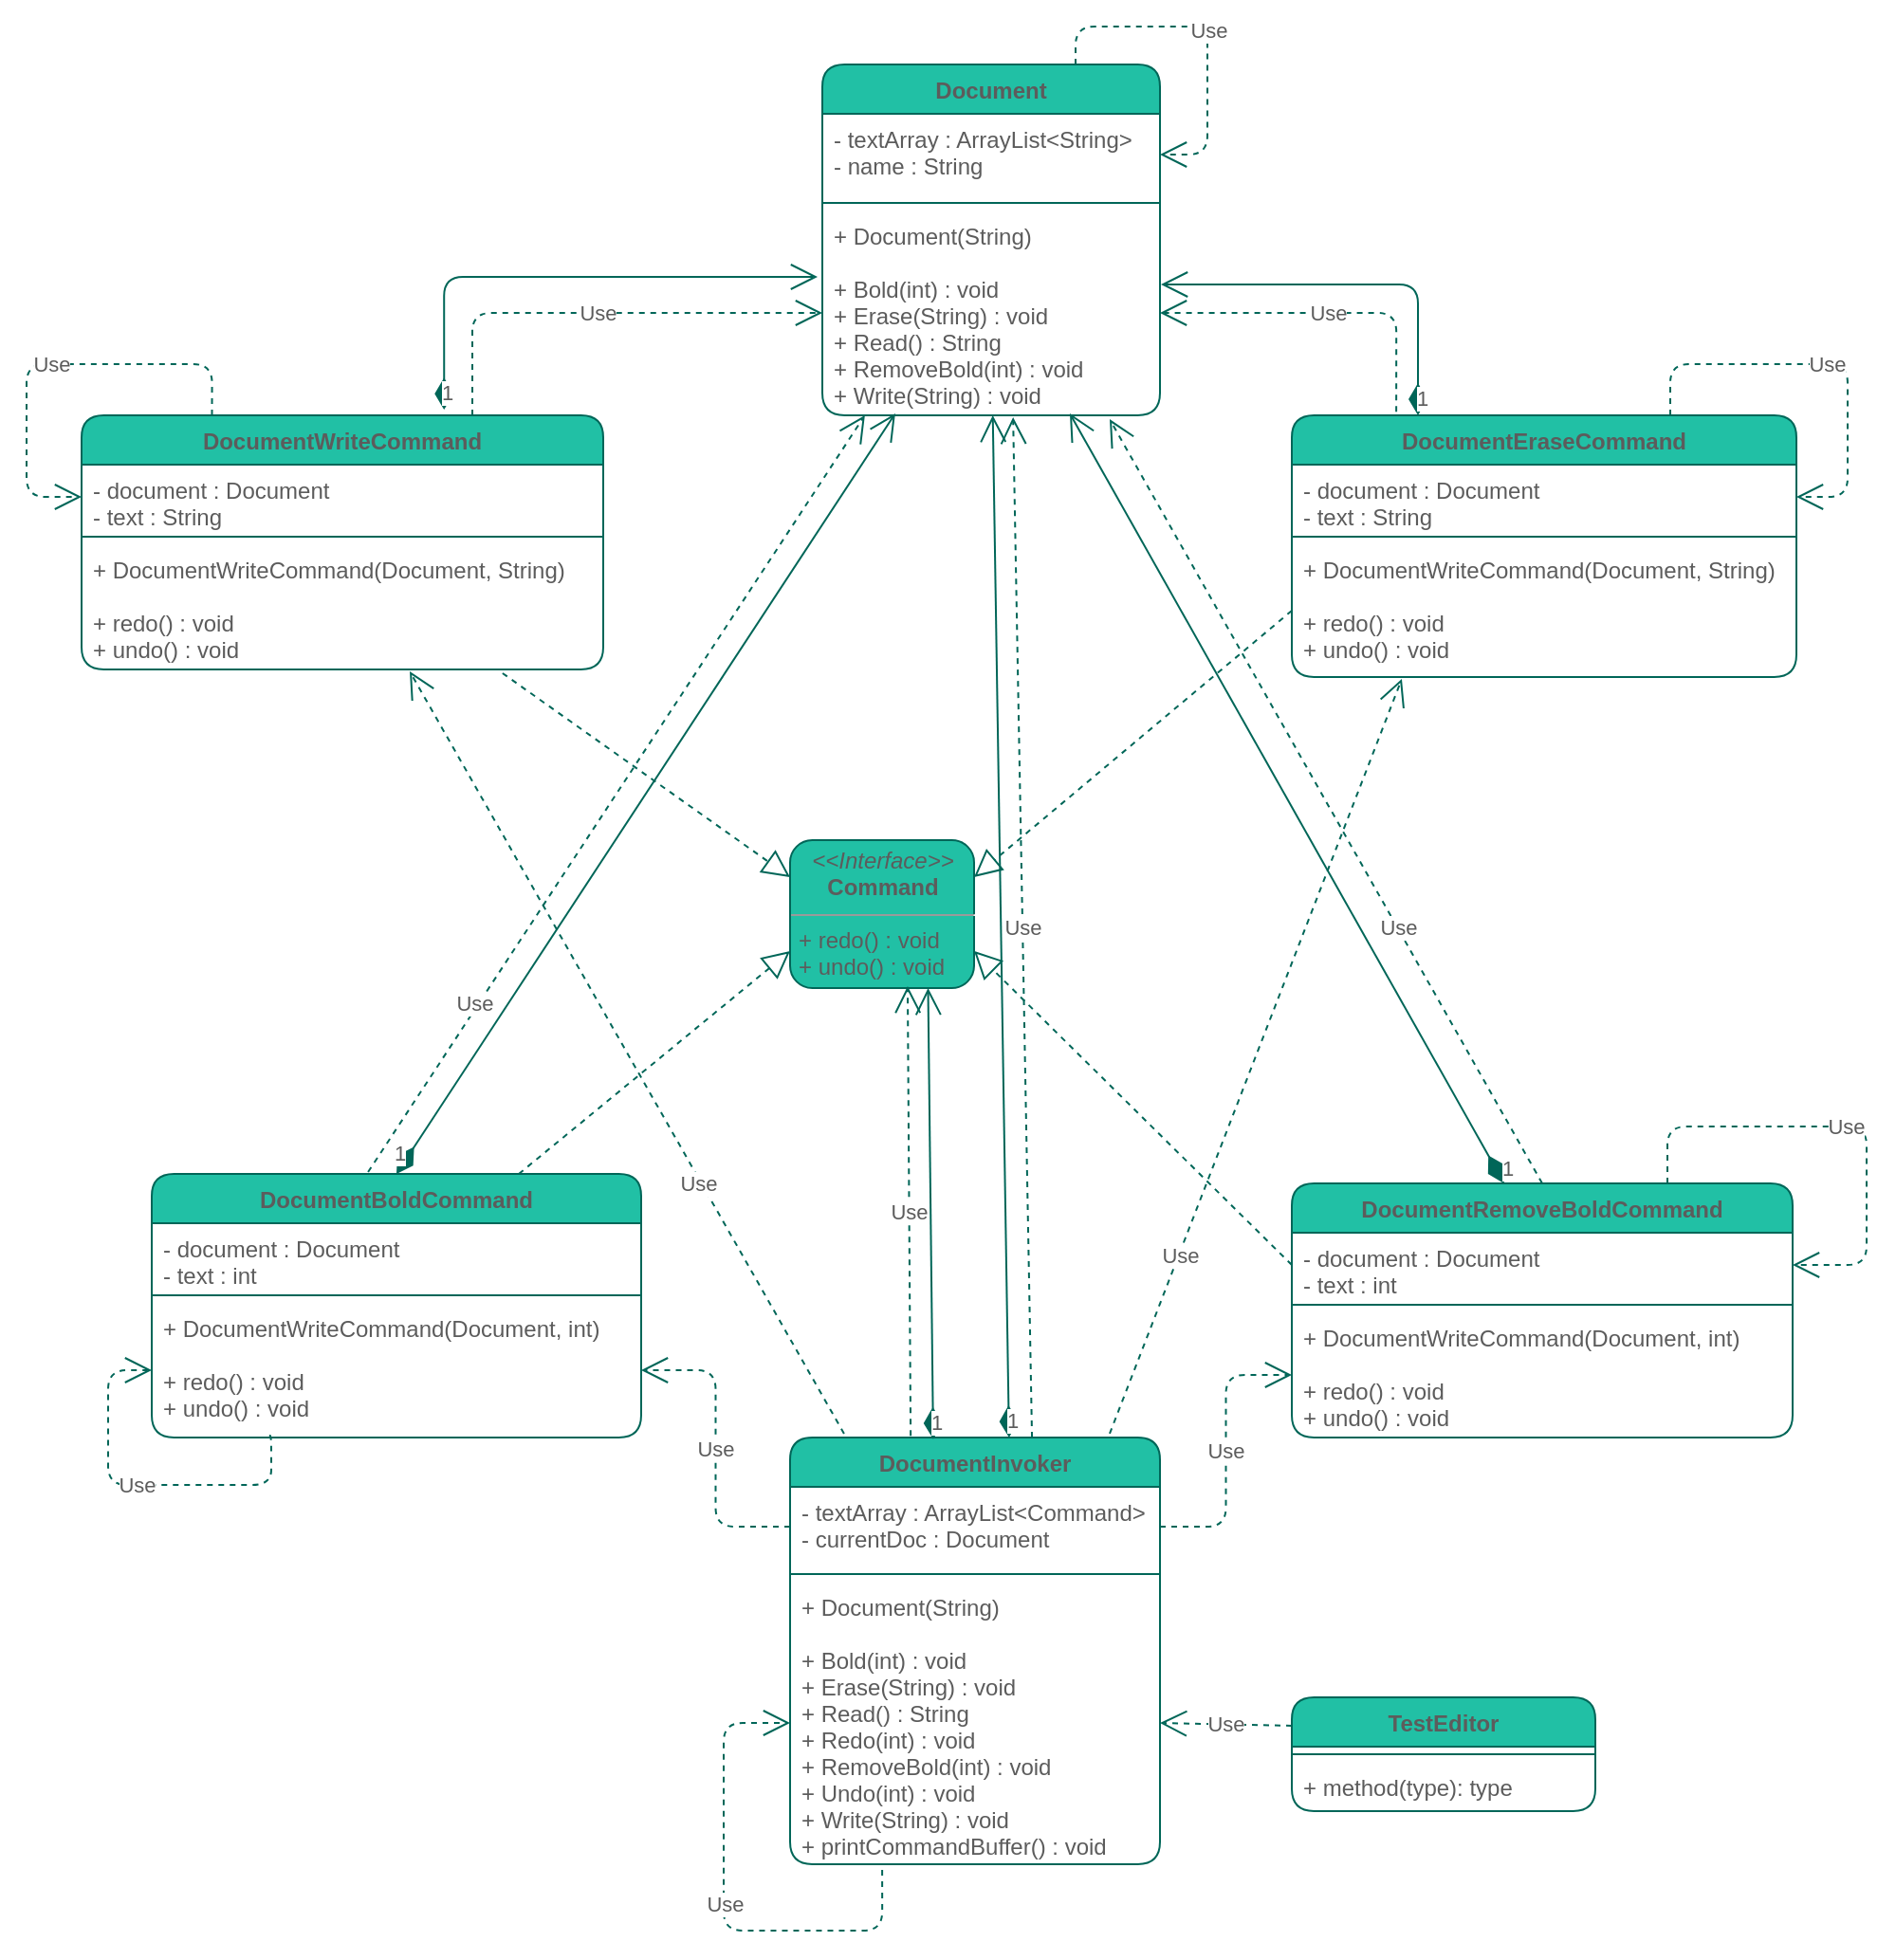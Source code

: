 <mxfile version="14.6.13" type="device"><diagram id="kg4ZI9-DV3-5GQYL5mLV" name="Page-1"><mxGraphModel dx="1956" dy="1928" grid="0" gridSize="10" guides="1" tooltips="1" connect="1" arrows="1" fold="1" page="1" pageScale="1" pageWidth="850" pageHeight="1100" math="0" shadow="0"><root><mxCell id="0"/><mxCell id="1" parent="0"/><mxCell id="V8dzh5MK0UyZBTqJQ3cB-5" value="DocumentBoldCommand" style="swimlane;fontStyle=1;align=center;verticalAlign=top;childLayout=stackLayout;horizontal=1;startSize=26;horizontalStack=0;resizeParent=1;resizeParentMax=0;resizeLast=0;collapsible=1;marginBottom=0;fillColor=#21C0A5;strokeColor=#006658;fontColor=#5C5C5C;rounded=1;" vertex="1" parent="1"><mxGeometry x="-22" y="606" width="258" height="139" as="geometry"><mxRectangle x="80" y="420" width="171" height="26" as="alternateBounds"/></mxGeometry></mxCell><mxCell id="V8dzh5MK0UyZBTqJQ3cB-6" value="- document : Document&#10;- text : int" style="text;strokeColor=none;fillColor=none;align=left;verticalAlign=top;spacingLeft=4;spacingRight=4;overflow=hidden;rotatable=0;points=[[0,0.5],[1,0.5]];portConstraint=eastwest;fontColor=#5C5C5C;rounded=1;" vertex="1" parent="V8dzh5MK0UyZBTqJQ3cB-5"><mxGeometry y="26" width="258" height="34" as="geometry"/></mxCell><mxCell id="V8dzh5MK0UyZBTqJQ3cB-7" value="" style="line;strokeWidth=1;fillColor=none;align=left;verticalAlign=middle;spacingTop=-1;spacingLeft=3;spacingRight=3;rotatable=0;labelPosition=right;points=[];portConstraint=eastwest;strokeColor=#006658;fontColor=#5C5C5C;rounded=1;" vertex="1" parent="V8dzh5MK0UyZBTqJQ3cB-5"><mxGeometry y="60" width="258" height="8" as="geometry"/></mxCell><mxCell id="V8dzh5MK0UyZBTqJQ3cB-8" value="+ DocumentWriteCommand(Document, int)&#10;&#10;+ redo() : void&#10;+ undo() : void" style="text;strokeColor=none;fillColor=none;align=left;verticalAlign=top;spacingLeft=4;spacingRight=4;overflow=hidden;rotatable=0;points=[[0,0.5],[1,0.5]];portConstraint=eastwest;fontColor=#5C5C5C;rounded=1;" vertex="1" parent="V8dzh5MK0UyZBTqJQ3cB-5"><mxGeometry y="68" width="258" height="71" as="geometry"/></mxCell><mxCell id="V8dzh5MK0UyZBTqJQ3cB-65" value="Use" style="endArrow=open;endSize=12;dashed=1;html=1;entryX=0;entryY=0.5;entryDx=0;entryDy=0;edgeStyle=orthogonalEdgeStyle;exitX=0.24;exitY=0.986;exitDx=0;exitDy=0;exitPerimeter=0;strokeColor=#006658;fontColor=#5C5C5C;" edge="1" parent="V8dzh5MK0UyZBTqJQ3cB-5" source="V8dzh5MK0UyZBTqJQ3cB-8" target="V8dzh5MK0UyZBTqJQ3cB-8"><mxGeometry width="160" relative="1" as="geometry"><mxPoint x="63" y="212" as="sourcePoint"/><mxPoint x="247" y="-518" as="targetPoint"/><Array as="points"><mxPoint x="63" y="138"/><mxPoint x="63" y="164"/><mxPoint x="-23" y="164"/><mxPoint x="-23" y="104"/></Array></mxGeometry></mxCell><mxCell id="V8dzh5MK0UyZBTqJQ3cB-9" value="DocumentInvoker" style="swimlane;fontStyle=1;align=center;verticalAlign=top;childLayout=stackLayout;horizontal=1;startSize=26;horizontalStack=0;resizeParent=1;resizeParentMax=0;resizeLast=0;collapsible=1;marginBottom=0;fillColor=#21C0A5;strokeColor=#006658;fontColor=#5C5C5C;rounded=1;" vertex="1" parent="1"><mxGeometry x="314.5" y="745" width="195" height="225" as="geometry"/></mxCell><mxCell id="V8dzh5MK0UyZBTqJQ3cB-10" value="- textArray : ArrayList&lt;Command&gt;&#10;- currentDoc : Document" style="text;strokeColor=none;fillColor=none;align=left;verticalAlign=top;spacingLeft=4;spacingRight=4;overflow=hidden;rotatable=0;points=[[0,0.5],[1,0.5]];portConstraint=eastwest;fontColor=#5C5C5C;rounded=1;" vertex="1" parent="V8dzh5MK0UyZBTqJQ3cB-9"><mxGeometry y="26" width="195" height="42" as="geometry"/></mxCell><mxCell id="V8dzh5MK0UyZBTqJQ3cB-11" value="" style="line;strokeWidth=1;fillColor=none;align=left;verticalAlign=middle;spacingTop=-1;spacingLeft=3;spacingRight=3;rotatable=0;labelPosition=right;points=[];portConstraint=eastwest;strokeColor=#006658;fontColor=#5C5C5C;rounded=1;" vertex="1" parent="V8dzh5MK0UyZBTqJQ3cB-9"><mxGeometry y="68" width="195" height="8" as="geometry"/></mxCell><mxCell id="V8dzh5MK0UyZBTqJQ3cB-12" value="+ Document(String)&#10;&#10;+ Bold(int) : void&#10;+ Erase(String) : void&#10;+ Read() : String&#10;+ Redo(int) : void&#10;+ RemoveBold(int) : void&#10;+ Undo(int) : void&#10;+ Write(String) : void&#10;+ printCommandBuffer() : void" style="text;strokeColor=none;fillColor=none;align=left;verticalAlign=top;spacingLeft=4;spacingRight=4;overflow=hidden;rotatable=0;points=[[0,0.5],[1,0.5]];portConstraint=eastwest;fontColor=#5C5C5C;rounded=1;" vertex="1" parent="V8dzh5MK0UyZBTqJQ3cB-9"><mxGeometry y="76" width="195" height="149" as="geometry"/></mxCell><mxCell id="V8dzh5MK0UyZBTqJQ3cB-67" value="Use" style="endArrow=open;endSize=12;dashed=1;html=1;entryX=0;entryY=0.5;entryDx=0;entryDy=0;edgeStyle=orthogonalEdgeStyle;exitX=0.249;exitY=1.02;exitDx=0;exitDy=0;exitPerimeter=0;strokeColor=#006658;fontColor=#5C5C5C;" edge="1" parent="V8dzh5MK0UyZBTqJQ3cB-9" source="V8dzh5MK0UyZBTqJQ3cB-12" target="V8dzh5MK0UyZBTqJQ3cB-12"><mxGeometry width="160" relative="1" as="geometry"><mxPoint x="20.5" y="277" as="sourcePoint"/><mxPoint x="-178.5" y="277" as="targetPoint"/><Array as="points"><mxPoint x="49" y="260"/><mxPoint x="-35" y="260"/><mxPoint x="-35" y="151"/></Array></mxGeometry></mxCell><mxCell id="V8dzh5MK0UyZBTqJQ3cB-13" value="DocumentRemoveBoldCommand" style="swimlane;fontStyle=1;align=center;verticalAlign=top;childLayout=stackLayout;horizontal=1;startSize=26;horizontalStack=0;resizeParent=1;resizeParentMax=0;resizeLast=0;collapsible=1;marginBottom=0;fillColor=#21C0A5;strokeColor=#006658;fontColor=#5C5C5C;rounded=1;" vertex="1" parent="1"><mxGeometry x="579" y="611" width="264" height="134" as="geometry"/></mxCell><mxCell id="V8dzh5MK0UyZBTqJQ3cB-14" value="- document : Document&#10;- text : int" style="text;strokeColor=none;fillColor=none;align=left;verticalAlign=top;spacingLeft=4;spacingRight=4;overflow=hidden;rotatable=0;points=[[0,0.5],[1,0.5]];portConstraint=eastwest;fontColor=#5C5C5C;rounded=1;" vertex="1" parent="V8dzh5MK0UyZBTqJQ3cB-13"><mxGeometry y="26" width="264" height="34" as="geometry"/></mxCell><mxCell id="V8dzh5MK0UyZBTqJQ3cB-15" value="" style="line;strokeWidth=1;fillColor=none;align=left;verticalAlign=middle;spacingTop=-1;spacingLeft=3;spacingRight=3;rotatable=0;labelPosition=right;points=[];portConstraint=eastwest;strokeColor=#006658;fontColor=#5C5C5C;rounded=1;" vertex="1" parent="V8dzh5MK0UyZBTqJQ3cB-13"><mxGeometry y="60" width="264" height="8" as="geometry"/></mxCell><mxCell id="V8dzh5MK0UyZBTqJQ3cB-16" value="+ DocumentWriteCommand(Document, int)&#10;&#10;+ redo() : void&#10;+ undo() : void" style="text;strokeColor=none;fillColor=none;align=left;verticalAlign=top;spacingLeft=4;spacingRight=4;overflow=hidden;rotatable=0;points=[[0,0.5],[1,0.5]];portConstraint=eastwest;fontColor=#5C5C5C;rounded=1;" vertex="1" parent="V8dzh5MK0UyZBTqJQ3cB-13"><mxGeometry y="68" width="264" height="66" as="geometry"/></mxCell><mxCell id="V8dzh5MK0UyZBTqJQ3cB-62" value="Use" style="endArrow=open;endSize=12;dashed=1;html=1;exitX=0.75;exitY=0;exitDx=0;exitDy=0;entryX=1;entryY=0.5;entryDx=0;entryDy=0;edgeStyle=orthogonalEdgeStyle;strokeColor=#006658;fontColor=#5C5C5C;" edge="1" parent="V8dzh5MK0UyZBTqJQ3cB-13" source="V8dzh5MK0UyZBTqJQ3cB-13" target="V8dzh5MK0UyZBTqJQ3cB-14"><mxGeometry width="160" relative="1" as="geometry"><mxPoint x="99" y="-143" as="sourcePoint"/><mxPoint x="259" y="-143" as="targetPoint"/><Array as="points"><mxPoint x="198" y="-30"/><mxPoint x="303" y="-30"/><mxPoint x="303" y="43"/></Array></mxGeometry></mxCell><mxCell id="V8dzh5MK0UyZBTqJQ3cB-17" value="DocumentEraseCommand" style="swimlane;fontStyle=1;align=center;verticalAlign=top;childLayout=stackLayout;horizontal=1;startSize=26;horizontalStack=0;resizeParent=1;resizeParentMax=0;resizeLast=0;collapsible=1;marginBottom=0;fillColor=#21C0A5;strokeColor=#006658;fontColor=#5C5C5C;rounded=1;" vertex="1" parent="1"><mxGeometry x="579" y="206" width="266" height="138" as="geometry"/></mxCell><mxCell id="V8dzh5MK0UyZBTqJQ3cB-18" value="- document : Document&#10;- text : String" style="text;strokeColor=none;fillColor=none;align=left;verticalAlign=top;spacingLeft=4;spacingRight=4;overflow=hidden;rotatable=0;points=[[0,0.5],[1,0.5]];portConstraint=eastwest;fontColor=#5C5C5C;rounded=1;" vertex="1" parent="V8dzh5MK0UyZBTqJQ3cB-17"><mxGeometry y="26" width="266" height="34" as="geometry"/></mxCell><mxCell id="V8dzh5MK0UyZBTqJQ3cB-19" value="" style="line;strokeWidth=1;fillColor=none;align=left;verticalAlign=middle;spacingTop=-1;spacingLeft=3;spacingRight=3;rotatable=0;labelPosition=right;points=[];portConstraint=eastwest;strokeColor=#006658;fontColor=#5C5C5C;rounded=1;" vertex="1" parent="V8dzh5MK0UyZBTqJQ3cB-17"><mxGeometry y="60" width="266" height="8" as="geometry"/></mxCell><mxCell id="V8dzh5MK0UyZBTqJQ3cB-20" value="+ DocumentWriteCommand(Document, String)&#10;&#10;+ redo() : void&#10;+ undo() : void" style="text;strokeColor=none;fillColor=none;align=left;verticalAlign=top;spacingLeft=4;spacingRight=4;overflow=hidden;rotatable=0;points=[[0,0.5],[1,0.5]];portConstraint=eastwest;fontColor=#5C5C5C;rounded=1;" vertex="1" parent="V8dzh5MK0UyZBTqJQ3cB-17"><mxGeometry y="68" width="266" height="70" as="geometry"/></mxCell><mxCell id="V8dzh5MK0UyZBTqJQ3cB-63" value="Use" style="endArrow=open;endSize=12;dashed=1;html=1;exitX=0.75;exitY=0;exitDx=0;exitDy=0;entryX=1;entryY=0.5;entryDx=0;entryDy=0;edgeStyle=orthogonalEdgeStyle;strokeColor=#006658;fontColor=#5C5C5C;" edge="1" parent="V8dzh5MK0UyZBTqJQ3cB-17" source="V8dzh5MK0UyZBTqJQ3cB-17" target="V8dzh5MK0UyZBTqJQ3cB-18"><mxGeometry width="160" relative="1" as="geometry"><mxPoint x="-534" y="-138" as="sourcePoint"/><mxPoint x="-374" y="-138" as="targetPoint"/><Array as="points"><mxPoint x="200" y="-27"/><mxPoint x="293" y="-27"/><mxPoint x="293" y="43"/></Array></mxGeometry></mxCell><mxCell id="V8dzh5MK0UyZBTqJQ3cB-25" value="DocumentWriteCommand" style="swimlane;fontStyle=1;align=center;verticalAlign=top;childLayout=stackLayout;horizontal=1;startSize=26;horizontalStack=0;resizeParent=1;resizeParentMax=0;resizeLast=0;collapsible=1;marginBottom=0;fillColor=#21C0A5;strokeColor=#006658;fontColor=#5C5C5C;rounded=1;" vertex="1" parent="1"><mxGeometry x="-59" y="206" width="275" height="134" as="geometry"/></mxCell><mxCell id="V8dzh5MK0UyZBTqJQ3cB-26" value="- document : Document&#10;- text : String" style="text;strokeColor=none;fillColor=none;align=left;verticalAlign=top;spacingLeft=4;spacingRight=4;overflow=hidden;rotatable=0;points=[[0,0.5],[1,0.5]];portConstraint=eastwest;fontColor=#5C5C5C;rounded=1;" vertex="1" parent="V8dzh5MK0UyZBTqJQ3cB-25"><mxGeometry y="26" width="275" height="34" as="geometry"/></mxCell><mxCell id="V8dzh5MK0UyZBTqJQ3cB-27" value="" style="line;strokeWidth=1;fillColor=none;align=left;verticalAlign=middle;spacingTop=-1;spacingLeft=3;spacingRight=3;rotatable=0;labelPosition=right;points=[];portConstraint=eastwest;strokeColor=#006658;fontColor=#5C5C5C;rounded=1;" vertex="1" parent="V8dzh5MK0UyZBTqJQ3cB-25"><mxGeometry y="60" width="275" height="8" as="geometry"/></mxCell><mxCell id="V8dzh5MK0UyZBTqJQ3cB-28" value="+ DocumentWriteCommand(Document, String)&#10;&#10;+ redo() : void&#10;+ undo() : void" style="text;strokeColor=none;fillColor=none;align=left;verticalAlign=top;spacingLeft=4;spacingRight=4;overflow=hidden;rotatable=0;points=[[0,0.5],[1,0.5]];portConstraint=eastwest;fontColor=#5C5C5C;rounded=1;" vertex="1" parent="V8dzh5MK0UyZBTqJQ3cB-25"><mxGeometry y="68" width="275" height="66" as="geometry"/></mxCell><mxCell id="V8dzh5MK0UyZBTqJQ3cB-66" value="Use" style="endArrow=open;endSize=12;dashed=1;html=1;exitX=0.25;exitY=0;exitDx=0;exitDy=0;entryX=0;entryY=0.5;entryDx=0;entryDy=0;edgeStyle=orthogonalEdgeStyle;strokeColor=#006658;fontColor=#5C5C5C;" edge="1" parent="V8dzh5MK0UyZBTqJQ3cB-25" source="V8dzh5MK0UyZBTqJQ3cB-25" target="V8dzh5MK0UyZBTqJQ3cB-26"><mxGeometry width="160" relative="1" as="geometry"><mxPoint x="134" y="-108" as="sourcePoint"/><mxPoint x="294" y="-108" as="targetPoint"/><Array as="points"><mxPoint x="69" y="-27"/><mxPoint x="-29" y="-27"/><mxPoint x="-29" y="43"/></Array></mxGeometry></mxCell><mxCell id="V8dzh5MK0UyZBTqJQ3cB-29" value="Document" style="swimlane;fontStyle=1;align=center;verticalAlign=top;childLayout=stackLayout;horizontal=1;startSize=26;horizontalStack=0;resizeParent=1;resizeParentMax=0;resizeLast=0;collapsible=1;marginBottom=0;fillColor=#21C0A5;strokeColor=#006658;fontColor=#5C5C5C;rounded=1;" vertex="1" parent="1"><mxGeometry x="331.5" y="21" width="178" height="185" as="geometry"/></mxCell><mxCell id="V8dzh5MK0UyZBTqJQ3cB-30" value="- textArray : ArrayList&lt;String&gt;&#10;- name : String" style="text;strokeColor=none;fillColor=none;align=left;verticalAlign=top;spacingLeft=4;spacingRight=4;overflow=hidden;rotatable=0;points=[[0,0.5],[1,0.5]];portConstraint=eastwest;fontColor=#5C5C5C;rounded=1;" vertex="1" parent="V8dzh5MK0UyZBTqJQ3cB-29"><mxGeometry y="26" width="178" height="43" as="geometry"/></mxCell><mxCell id="V8dzh5MK0UyZBTqJQ3cB-31" value="" style="line;strokeWidth=1;fillColor=none;align=left;verticalAlign=middle;spacingTop=-1;spacingLeft=3;spacingRight=3;rotatable=0;labelPosition=right;points=[];portConstraint=eastwest;strokeColor=#006658;fontColor=#5C5C5C;rounded=1;" vertex="1" parent="V8dzh5MK0UyZBTqJQ3cB-29"><mxGeometry y="69" width="178" height="8" as="geometry"/></mxCell><mxCell id="V8dzh5MK0UyZBTqJQ3cB-32" value="+ Document(String)&#10;&#10;+ Bold(int) : void&#10;+ Erase(String) : void&#10;+ Read() : String&#10;+ RemoveBold(int) : void&#10;+ Write(String) : void" style="text;strokeColor=none;fillColor=none;align=left;verticalAlign=top;spacingLeft=4;spacingRight=4;overflow=hidden;rotatable=0;points=[[0,0.5],[1,0.5]];portConstraint=eastwest;fontColor=#5C5C5C;rounded=1;" vertex="1" parent="V8dzh5MK0UyZBTqJQ3cB-29"><mxGeometry y="77" width="178" height="108" as="geometry"/></mxCell><mxCell id="V8dzh5MK0UyZBTqJQ3cB-64" value="Use" style="endArrow=open;endSize=12;dashed=1;html=1;exitX=0.75;exitY=0;exitDx=0;exitDy=0;entryX=1;entryY=0.5;entryDx=0;entryDy=0;edgeStyle=orthogonalEdgeStyle;strokeColor=#006658;fontColor=#5C5C5C;" edge="1" parent="V8dzh5MK0UyZBTqJQ3cB-29" source="V8dzh5MK0UyZBTqJQ3cB-29" target="V8dzh5MK0UyZBTqJQ3cB-30"><mxGeometry width="160" relative="1" as="geometry"><mxPoint x="-276.5" y="57" as="sourcePoint"/><mxPoint x="-116.5" y="57" as="targetPoint"/><Array as="points"><mxPoint x="134" y="-20"/><mxPoint x="203" y="-20"/><mxPoint x="203" y="48"/></Array></mxGeometry></mxCell><mxCell id="V8dzh5MK0UyZBTqJQ3cB-33" value="TestEditor" style="swimlane;fontStyle=1;align=center;verticalAlign=top;childLayout=stackLayout;horizontal=1;startSize=26;horizontalStack=0;resizeParent=1;resizeParentMax=0;resizeLast=0;collapsible=1;marginBottom=0;fillColor=#21C0A5;strokeColor=#006658;fontColor=#5C5C5C;rounded=1;" vertex="1" parent="1"><mxGeometry x="579" y="882" width="160" height="60" as="geometry"/></mxCell><mxCell id="V8dzh5MK0UyZBTqJQ3cB-35" value="" style="line;strokeWidth=1;fillColor=none;align=left;verticalAlign=middle;spacingTop=-1;spacingLeft=3;spacingRight=3;rotatable=0;labelPosition=right;points=[];portConstraint=eastwest;strokeColor=#006658;fontColor=#5C5C5C;rounded=1;" vertex="1" parent="V8dzh5MK0UyZBTqJQ3cB-33"><mxGeometry y="26" width="160" height="8" as="geometry"/></mxCell><mxCell id="V8dzh5MK0UyZBTqJQ3cB-36" value="+ method(type): type" style="text;strokeColor=none;fillColor=none;align=left;verticalAlign=top;spacingLeft=4;spacingRight=4;overflow=hidden;rotatable=0;points=[[0,0.5],[1,0.5]];portConstraint=eastwest;fontColor=#5C5C5C;rounded=1;" vertex="1" parent="V8dzh5MK0UyZBTqJQ3cB-33"><mxGeometry y="34" width="160" height="26" as="geometry"/></mxCell><mxCell id="V8dzh5MK0UyZBTqJQ3cB-38" value="&lt;p style=&quot;margin: 0px ; margin-top: 4px ; text-align: center&quot;&gt;&lt;i&gt;&amp;lt;&amp;lt;Interface&amp;gt;&amp;gt;&lt;/i&gt;&lt;br&gt;&lt;b&gt;Command&lt;/b&gt;&lt;/p&gt;&lt;hr size=&quot;1&quot;&gt;&lt;p style=&quot;margin: 0px ; margin-left: 4px&quot;&gt;+ redo() : void&lt;/p&gt;&lt;p style=&quot;margin: 0px ; margin-left: 4px&quot;&gt;+ undo() : void&lt;/p&gt;" style="verticalAlign=top;align=left;overflow=fill;fontSize=12;fontFamily=Helvetica;html=1;fillColor=#21C0A5;strokeColor=#006658;fontColor=#5C5C5C;rounded=1;" vertex="1" parent="1"><mxGeometry x="314.5" y="430" width="97" height="78" as="geometry"/></mxCell><mxCell id="V8dzh5MK0UyZBTqJQ3cB-40" value="1" style="endArrow=open;html=1;endSize=12;startArrow=diamondThin;startSize=14;startFill=1;align=left;verticalAlign=bottom;entryX=0.75;entryY=1;entryDx=0;entryDy=0;exitX=0.387;exitY=0.004;exitDx=0;exitDy=0;exitPerimeter=0;strokeColor=#006658;fontColor=#5C5C5C;" edge="1" parent="1" source="V8dzh5MK0UyZBTqJQ3cB-9" target="V8dzh5MK0UyZBTqJQ3cB-38"><mxGeometry x="-1" y="3" relative="1" as="geometry"><mxPoint x="388" y="693" as="sourcePoint"/><mxPoint x="504" y="492" as="targetPoint"/></mxGeometry></mxCell><mxCell id="V8dzh5MK0UyZBTqJQ3cB-41" value="1" style="endArrow=open;html=1;endSize=12;startArrow=diamondThin;startSize=14;startFill=1;align=left;verticalAlign=bottom;exitX=0.592;exitY=0;exitDx=0;exitDy=0;exitPerimeter=0;strokeColor=#006658;fontColor=#5C5C5C;" edge="1" parent="1" source="V8dzh5MK0UyZBTqJQ3cB-9" target="V8dzh5MK0UyZBTqJQ3cB-32"><mxGeometry x="-1" y="3" relative="1" as="geometry"><mxPoint x="410" y="635" as="sourcePoint"/><mxPoint x="421" y="205" as="targetPoint"/></mxGeometry></mxCell><mxCell id="V8dzh5MK0UyZBTqJQ3cB-42" value="1" style="endArrow=open;html=1;endSize=12;startArrow=diamondThin;startSize=14;startFill=1;align=left;verticalAlign=bottom;exitX=0.5;exitY=0;exitDx=0;exitDy=0;entryX=0.216;entryY=0.991;entryDx=0;entryDy=0;entryPerimeter=0;strokeColor=#006658;fontColor=#5C5C5C;" edge="1" parent="1" source="V8dzh5MK0UyZBTqJQ3cB-5" target="V8dzh5MK0UyZBTqJQ3cB-32"><mxGeometry x="-1" y="3" relative="1" as="geometry"><mxPoint x="89" y="407" as="sourcePoint"/><mxPoint x="249" y="407" as="targetPoint"/></mxGeometry></mxCell><mxCell id="V8dzh5MK0UyZBTqJQ3cB-43" value="1" style="endArrow=open;html=1;endSize=12;startArrow=diamondThin;startSize=14;startFill=1;align=left;verticalAlign=bottom;exitX=0.695;exitY=-0.022;exitDx=0;exitDy=0;exitPerimeter=0;edgeStyle=orthogonalEdgeStyle;strokeColor=#006658;fontColor=#5C5C5C;" edge="1" parent="1" source="V8dzh5MK0UyZBTqJQ3cB-25"><mxGeometry x="-1" y="3" relative="1" as="geometry"><mxPoint x="374" y="522" as="sourcePoint"/><mxPoint x="329" y="133" as="targetPoint"/><Array as="points"><mxPoint x="132" y="133"/><mxPoint x="329" y="133"/></Array></mxGeometry></mxCell><mxCell id="V8dzh5MK0UyZBTqJQ3cB-44" value="1" style="endArrow=open;html=1;endSize=12;startArrow=diamondThin;startSize=14;startFill=1;align=left;verticalAlign=bottom;exitX=0.25;exitY=0;exitDx=0;exitDy=0;edgeStyle=orthogonalEdgeStyle;strokeColor=#006658;fontColor=#5C5C5C;" edge="1" parent="1" source="V8dzh5MK0UyZBTqJQ3cB-17"><mxGeometry x="-1" y="3" relative="1" as="geometry"><mxPoint x="384" y="532" as="sourcePoint"/><mxPoint x="510" y="137" as="targetPoint"/><Array as="points"><mxPoint x="646" y="137"/></Array></mxGeometry></mxCell><mxCell id="V8dzh5MK0UyZBTqJQ3cB-46" value="" style="endArrow=block;dashed=1;endFill=0;endSize=12;html=1;exitX=0.75;exitY=0;exitDx=0;exitDy=0;entryX=0;entryY=0.75;entryDx=0;entryDy=0;fillColor=#21C0A5;strokeColor=#006658;fontColor=#5C5C5C;" edge="1" parent="1" source="V8dzh5MK0UyZBTqJQ3cB-5" target="V8dzh5MK0UyZBTqJQ3cB-38"><mxGeometry width="160" relative="1" as="geometry"><mxPoint x="344" y="492" as="sourcePoint"/><mxPoint x="504" y="492" as="targetPoint"/></mxGeometry></mxCell><mxCell id="V8dzh5MK0UyZBTqJQ3cB-47" value="" style="endArrow=block;dashed=1;endFill=0;endSize=12;html=1;exitX=0;exitY=0.5;exitDx=0;exitDy=0;entryX=1;entryY=0.25;entryDx=0;entryDy=0;fillColor=#21C0A5;strokeColor=#006658;fontColor=#5C5C5C;" edge="1" parent="1" source="V8dzh5MK0UyZBTqJQ3cB-20" target="V8dzh5MK0UyZBTqJQ3cB-38"><mxGeometry width="160" relative="1" as="geometry"><mxPoint x="354" y="502" as="sourcePoint"/><mxPoint x="514" y="502" as="targetPoint"/></mxGeometry></mxCell><mxCell id="V8dzh5MK0UyZBTqJQ3cB-48" value="" style="endArrow=block;dashed=1;endFill=0;endSize=12;html=1;exitX=0;exitY=0.5;exitDx=0;exitDy=0;entryX=1;entryY=0.75;entryDx=0;entryDy=0;fillColor=#21C0A5;strokeColor=#006658;fontColor=#5C5C5C;" edge="1" parent="1" source="V8dzh5MK0UyZBTqJQ3cB-14" target="V8dzh5MK0UyZBTqJQ3cB-38"><mxGeometry width="160" relative="1" as="geometry"><mxPoint x="364" y="512" as="sourcePoint"/><mxPoint x="524" y="512" as="targetPoint"/></mxGeometry></mxCell><mxCell id="V8dzh5MK0UyZBTqJQ3cB-49" value="" style="endArrow=block;dashed=1;endFill=0;endSize=12;html=1;exitX=0.807;exitY=1.03;exitDx=0;exitDy=0;exitPerimeter=0;entryX=0;entryY=0.25;entryDx=0;entryDy=0;fillColor=#21C0A5;strokeColor=#006658;fontColor=#5C5C5C;" edge="1" parent="1" source="V8dzh5MK0UyZBTqJQ3cB-28" target="V8dzh5MK0UyZBTqJQ3cB-38"><mxGeometry width="160" relative="1" as="geometry"><mxPoint x="374" y="522" as="sourcePoint"/><mxPoint x="534" y="522" as="targetPoint"/></mxGeometry></mxCell><mxCell id="V8dzh5MK0UyZBTqJQ3cB-50" value="Use" style="endArrow=open;endSize=12;dashed=1;html=1;exitX=0.207;exitY=-0.014;exitDx=0;exitDy=0;exitPerimeter=0;edgeStyle=orthogonalEdgeStyle;entryX=1;entryY=0.5;entryDx=0;entryDy=0;strokeColor=#006658;fontColor=#5C5C5C;" edge="1" parent="1" source="V8dzh5MK0UyZBTqJQ3cB-17" target="V8dzh5MK0UyZBTqJQ3cB-32"><mxGeometry width="160" relative="1" as="geometry"><mxPoint x="344" y="492" as="sourcePoint"/><mxPoint x="538" y="160" as="targetPoint"/><Array as="points"><mxPoint x="634" y="152"/></Array></mxGeometry></mxCell><mxCell id="V8dzh5MK0UyZBTqJQ3cB-51" value="Use" style="endArrow=open;endSize=12;dashed=1;html=1;entryX=0.126;entryY=1;entryDx=0;entryDy=0;entryPerimeter=0;exitX=0.442;exitY=-0.007;exitDx=0;exitDy=0;exitPerimeter=0;strokeColor=#006658;fontColor=#5C5C5C;" edge="1" parent="1" source="V8dzh5MK0UyZBTqJQ3cB-5" target="V8dzh5MK0UyZBTqJQ3cB-32"><mxGeometry x="-0.559" y="2" width="160" relative="1" as="geometry"><mxPoint x="72" y="486" as="sourcePoint"/><mxPoint x="514" y="502" as="targetPoint"/><mxPoint as="offset"/></mxGeometry></mxCell><mxCell id="V8dzh5MK0UyZBTqJQ3cB-52" value="Use" style="endArrow=open;endSize=12;dashed=1;html=1;entryX=0.639;entryY=0.987;entryDx=0;entryDy=0;entryPerimeter=0;exitX=0.326;exitY=-0.004;exitDx=0;exitDy=0;exitPerimeter=0;strokeColor=#006658;fontColor=#5C5C5C;" edge="1" parent="1" source="V8dzh5MK0UyZBTqJQ3cB-9" target="V8dzh5MK0UyZBTqJQ3cB-38"><mxGeometry width="160" relative="1" as="geometry"><mxPoint x="378" y="743" as="sourcePoint"/><mxPoint x="524" y="512" as="targetPoint"/></mxGeometry></mxCell><mxCell id="V8dzh5MK0UyZBTqJQ3cB-53" value="Use" style="endArrow=open;endSize=12;dashed=1;html=1;entryX=0.565;entryY=1.009;entryDx=0;entryDy=0;entryPerimeter=0;exitX=0.654;exitY=0;exitDx=0;exitDy=0;exitPerimeter=0;strokeColor=#006658;fontColor=#5C5C5C;" edge="1" parent="1" source="V8dzh5MK0UyZBTqJQ3cB-9" target="V8dzh5MK0UyZBTqJQ3cB-32"><mxGeometry width="160" relative="1" as="geometry"><mxPoint x="445" y="697" as="sourcePoint"/><mxPoint x="534" y="522" as="targetPoint"/></mxGeometry></mxCell><mxCell id="V8dzh5MK0UyZBTqJQ3cB-54" value="Use" style="endArrow=open;endSize=12;dashed=1;html=1;edgeStyle=orthogonalEdgeStyle;entryX=0;entryY=0.5;entryDx=0;entryDy=0;strokeColor=#006658;fontColor=#5C5C5C;" edge="1" parent="1" target="V8dzh5MK0UyZBTqJQ3cB-32"><mxGeometry width="160" relative="1" as="geometry"><mxPoint x="147" y="206" as="sourcePoint"/><mxPoint x="331" y="104" as="targetPoint"/><Array as="points"><mxPoint x="147" y="152"/></Array></mxGeometry></mxCell><mxCell id="V8dzh5MK0UyZBTqJQ3cB-55" value="Use" style="endArrow=open;endSize=12;dashed=1;html=1;exitX=0.864;exitY=-0.009;exitDx=0;exitDy=0;exitPerimeter=0;entryX=0.218;entryY=1.014;entryDx=0;entryDy=0;entryPerimeter=0;strokeColor=#006658;fontColor=#5C5C5C;" edge="1" parent="1" source="V8dzh5MK0UyZBTqJQ3cB-9" target="V8dzh5MK0UyZBTqJQ3cB-20"><mxGeometry x="-0.527" y="-1" width="160" relative="1" as="geometry"><mxPoint x="394" y="542" as="sourcePoint"/><mxPoint x="554" y="542" as="targetPoint"/><mxPoint as="offset"/></mxGeometry></mxCell><mxCell id="V8dzh5MK0UyZBTqJQ3cB-56" value="Use" style="endArrow=open;endSize=12;dashed=1;html=1;exitX=0.146;exitY=-0.009;exitDx=0;exitDy=0;exitPerimeter=0;strokeColor=#006658;fontColor=#5C5C5C;" edge="1" parent="1" source="V8dzh5MK0UyZBTqJQ3cB-9"><mxGeometry x="-0.34" y="2" width="160" relative="1" as="geometry"><mxPoint x="404" y="552" as="sourcePoint"/><mxPoint x="114" y="341" as="targetPoint"/><mxPoint as="offset"/></mxGeometry></mxCell><mxCell id="V8dzh5MK0UyZBTqJQ3cB-57" value="Use" style="endArrow=open;endSize=12;dashed=1;html=1;exitX=0;exitY=0.25;exitDx=0;exitDy=0;entryX=1;entryY=0.5;entryDx=0;entryDy=0;strokeColor=#006658;fontColor=#5C5C5C;" edge="1" parent="1" source="V8dzh5MK0UyZBTqJQ3cB-33" target="V8dzh5MK0UyZBTqJQ3cB-12"><mxGeometry width="160" relative="1" as="geometry"><mxPoint x="414" y="562" as="sourcePoint"/><mxPoint x="574" y="562" as="targetPoint"/></mxGeometry></mxCell><mxCell id="V8dzh5MK0UyZBTqJQ3cB-58" value="Use" style="endArrow=open;endSize=12;dashed=1;html=1;exitX=1;exitY=0.5;exitDx=0;exitDy=0;entryX=0;entryY=0.5;entryDx=0;entryDy=0;edgeStyle=orthogonalEdgeStyle;strokeColor=#006658;fontColor=#5C5C5C;" edge="1" parent="1" source="V8dzh5MK0UyZBTqJQ3cB-10" target="V8dzh5MK0UyZBTqJQ3cB-16"><mxGeometry width="160" relative="1" as="geometry"><mxPoint x="424" y="572" as="sourcePoint"/><mxPoint x="584" y="572" as="targetPoint"/></mxGeometry></mxCell><mxCell id="V8dzh5MK0UyZBTqJQ3cB-59" value="Use" style="endArrow=open;endSize=12;dashed=1;html=1;exitX=0;exitY=0.5;exitDx=0;exitDy=0;edgeStyle=orthogonalEdgeStyle;entryX=1;entryY=0.5;entryDx=0;entryDy=0;strokeColor=#006658;fontColor=#5C5C5C;" edge="1" parent="1" source="V8dzh5MK0UyZBTqJQ3cB-10" target="V8dzh5MK0UyZBTqJQ3cB-8"><mxGeometry width="160" relative="1" as="geometry"><mxPoint x="174" y="753" as="sourcePoint"/><mxPoint x="133" y="747" as="targetPoint"/></mxGeometry></mxCell><mxCell id="V8dzh5MK0UyZBTqJQ3cB-60" value="Use" style="endArrow=open;endSize=12;dashed=1;html=1;exitX=0.5;exitY=0;exitDx=0;exitDy=0;entryX=0.851;entryY=1.019;entryDx=0;entryDy=0;entryPerimeter=0;strokeColor=#006658;fontColor=#5C5C5C;" edge="1" parent="1" source="V8dzh5MK0UyZBTqJQ3cB-13" target="V8dzh5MK0UyZBTqJQ3cB-32"><mxGeometry x="-0.331" width="160" relative="1" as="geometry"><mxPoint x="484.996" y="635.027" as="sourcePoint"/><mxPoint x="478" y="208" as="targetPoint"/><mxPoint as="offset"/></mxGeometry></mxCell><mxCell id="V8dzh5MK0UyZBTqJQ3cB-61" value="1" style="endArrow=open;html=1;endSize=12;startArrow=diamondThin;startSize=14;startFill=1;align=left;verticalAlign=bottom;exitX=0.424;exitY=0;exitDx=0;exitDy=0;exitPerimeter=0;entryX=0.733;entryY=0.991;entryDx=0;entryDy=0;entryPerimeter=0;strokeColor=#006658;fontColor=#5C5C5C;" edge="1" parent="1" source="V8dzh5MK0UyZBTqJQ3cB-13" target="V8dzh5MK0UyZBTqJQ3cB-32"><mxGeometry x="-1" y="3" relative="1" as="geometry"><mxPoint x="598" y="529.97" as="sourcePoint"/><mxPoint x="456" y="241" as="targetPoint"/></mxGeometry></mxCell></root></mxGraphModel></diagram></mxfile>